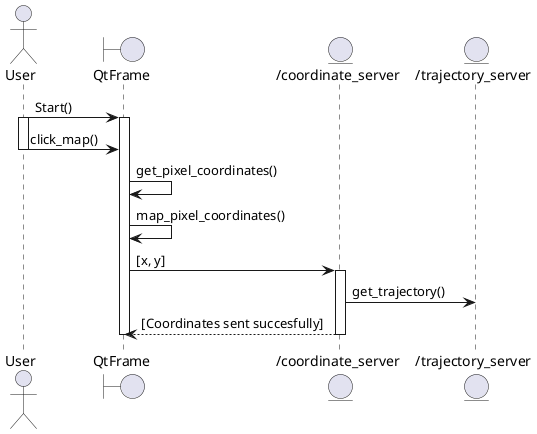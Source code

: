 @startuml
actor User as user
boundary QtFrame as qt_frame
entity "/coordinate_server" as server
entity "/trajectory_server" as server2

user -> qt_frame: Start()
activate user
activate qt_frame

user -> qt_frame: click_map()
deactivate user
qt_frame -> qt_frame: get_pixel_coordinates()
qt_frame -> qt_frame: map_pixel_coordinates()
qt_frame -> server: [x, y]
activate server
server -> server2: get_trajectory()
server --> qt_frame: [Coordinates sent succesfully]
deactivate server
deactivate qt_frame

@enduml
